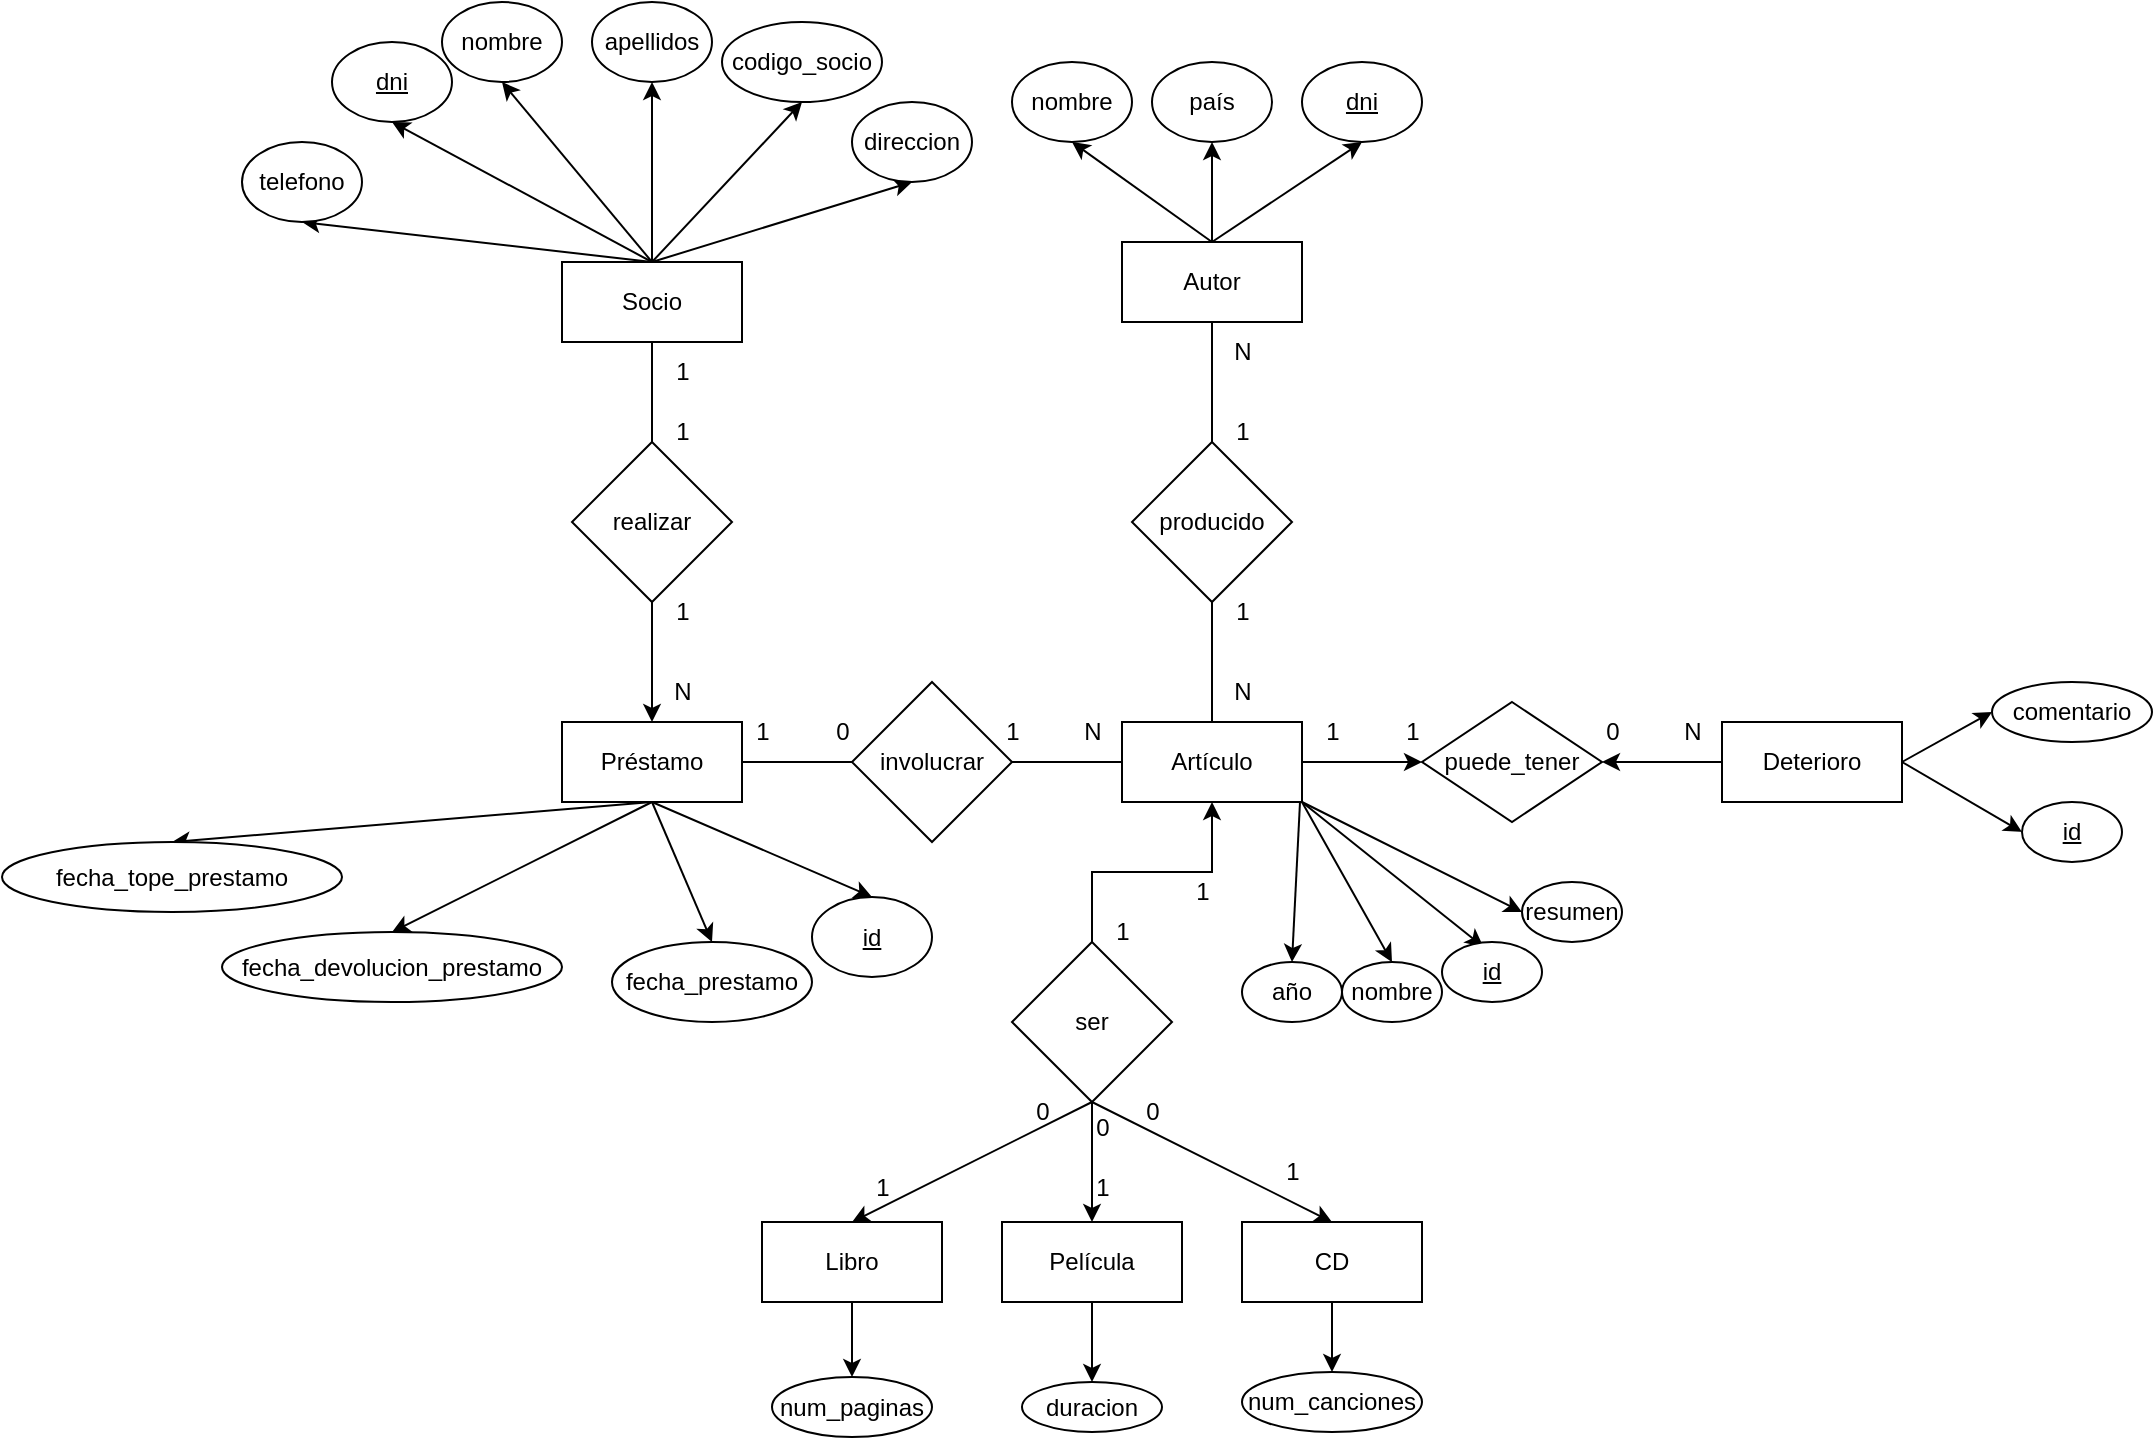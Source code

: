 <mxfile version="22.0.4" type="github">
  <diagram id="R2lEEEUBdFMjLlhIrx00" name="Page-1">
    <mxGraphModel dx="1542" dy="780" grid="1" gridSize="10" guides="1" tooltips="1" connect="1" arrows="1" fold="1" page="1" pageScale="1" pageWidth="850" pageHeight="1100" math="0" shadow="0" extFonts="Permanent Marker^https://fonts.googleapis.com/css?family=Permanent+Marker">
      <root>
        <mxCell id="0" />
        <mxCell id="1" parent="0" />
        <mxCell id="sgaFnyZZiUt3jDesd7pH-22" style="edgeStyle=orthogonalEdgeStyle;rounded=0;orthogonalLoop=1;jettySize=auto;html=1;exitX=0.5;exitY=1;exitDx=0;exitDy=0;entryX=0.5;entryY=0;entryDx=0;entryDy=0;endArrow=none;endFill=0;startArrow=none;startFill=0;" parent="1" source="E6m6vIRPyxe-GZxMIqmL-1" target="E6m6vIRPyxe-GZxMIqmL-11" edge="1">
          <mxGeometry relative="1" as="geometry">
            <Array as="points">
              <mxPoint x="245" y="380" />
              <mxPoint x="245" y="380" />
            </Array>
          </mxGeometry>
        </mxCell>
        <mxCell id="zfco7tpVMm1-KLnKmDTs-33" style="rounded=0;orthogonalLoop=1;jettySize=auto;html=1;entryX=0.5;entryY=1;entryDx=0;entryDy=0;exitX=0.5;exitY=0;exitDx=0;exitDy=0;" parent="1" source="E6m6vIRPyxe-GZxMIqmL-1" target="E6m6vIRPyxe-GZxMIqmL-24" edge="1">
          <mxGeometry relative="1" as="geometry" />
        </mxCell>
        <mxCell id="zfco7tpVMm1-KLnKmDTs-34" style="rounded=0;orthogonalLoop=1;jettySize=auto;html=1;entryX=0.5;entryY=1;entryDx=0;entryDy=0;exitX=0.5;exitY=0;exitDx=0;exitDy=0;" parent="1" source="E6m6vIRPyxe-GZxMIqmL-1" target="E6m6vIRPyxe-GZxMIqmL-15" edge="1">
          <mxGeometry relative="1" as="geometry" />
        </mxCell>
        <mxCell id="zfco7tpVMm1-KLnKmDTs-76" style="edgeStyle=none;rounded=0;orthogonalLoop=1;jettySize=auto;html=1;entryX=0.5;entryY=1;entryDx=0;entryDy=0;" parent="1" source="E6m6vIRPyxe-GZxMIqmL-1" target="E6m6vIRPyxe-GZxMIqmL-16" edge="1">
          <mxGeometry relative="1" as="geometry" />
        </mxCell>
        <mxCell id="zfco7tpVMm1-KLnKmDTs-78" style="edgeStyle=none;rounded=0;orthogonalLoop=1;jettySize=auto;html=1;entryX=0.5;entryY=1;entryDx=0;entryDy=0;exitX=0.5;exitY=0;exitDx=0;exitDy=0;" parent="1" source="E6m6vIRPyxe-GZxMIqmL-1" target="E6m6vIRPyxe-GZxMIqmL-18" edge="1">
          <mxGeometry relative="1" as="geometry" />
        </mxCell>
        <mxCell id="EspSLNUIWGubl8jNGFFg-2" style="rounded=0;orthogonalLoop=1;jettySize=auto;html=1;entryX=0.5;entryY=1;entryDx=0;entryDy=0;" edge="1" parent="1" target="EspSLNUIWGubl8jNGFFg-1">
          <mxGeometry relative="1" as="geometry">
            <mxPoint x="245" y="360" as="sourcePoint" />
          </mxGeometry>
        </mxCell>
        <mxCell id="E6m6vIRPyxe-GZxMIqmL-1" value="Socio" style="rounded=0;whiteSpace=wrap;html=1;" parent="1" vertex="1">
          <mxGeometry x="200" y="360" width="90" height="40" as="geometry" />
        </mxCell>
        <mxCell id="zfco7tpVMm1-KLnKmDTs-11" style="rounded=0;orthogonalLoop=1;jettySize=auto;html=1;entryX=0.414;entryY=0.081;entryDx=0;entryDy=0;exitX=1;exitY=1;exitDx=0;exitDy=0;entryPerimeter=0;" parent="1" source="E6m6vIRPyxe-GZxMIqmL-4" target="E6m6vIRPyxe-GZxMIqmL-29" edge="1">
          <mxGeometry relative="1" as="geometry" />
        </mxCell>
        <mxCell id="zfco7tpVMm1-KLnKmDTs-12" style="rounded=0;orthogonalLoop=1;jettySize=auto;html=1;exitX=1;exitY=1;exitDx=0;exitDy=0;entryX=0.5;entryY=0;entryDx=0;entryDy=0;" parent="1" source="E6m6vIRPyxe-GZxMIqmL-4" target="E6m6vIRPyxe-GZxMIqmL-31" edge="1">
          <mxGeometry relative="1" as="geometry">
            <mxPoint x="640" y="690" as="targetPoint" />
          </mxGeometry>
        </mxCell>
        <mxCell id="zfco7tpVMm1-KLnKmDTs-13" style="rounded=0;orthogonalLoop=1;jettySize=auto;html=1;entryX=0.5;entryY=0;entryDx=0;entryDy=0;exitX=1;exitY=0.5;exitDx=0;exitDy=0;" parent="1" source="E6m6vIRPyxe-GZxMIqmL-4" target="E6m6vIRPyxe-GZxMIqmL-32" edge="1">
          <mxGeometry relative="1" as="geometry" />
        </mxCell>
        <mxCell id="zfco7tpVMm1-KLnKmDTs-14" style="rounded=0;orthogonalLoop=1;jettySize=auto;html=1;entryX=0;entryY=0.5;entryDx=0;entryDy=0;exitX=1;exitY=1;exitDx=0;exitDy=0;" parent="1" source="E6m6vIRPyxe-GZxMIqmL-4" target="zfco7tpVMm1-KLnKmDTs-15" edge="1">
          <mxGeometry relative="1" as="geometry">
            <mxPoint x="660" y="610" as="targetPoint" />
          </mxGeometry>
        </mxCell>
        <mxCell id="zfco7tpVMm1-KLnKmDTs-16" style="edgeStyle=orthogonalEdgeStyle;rounded=0;orthogonalLoop=1;jettySize=auto;html=1;entryX=0;entryY=0.5;entryDx=0;entryDy=0;" parent="1" source="E6m6vIRPyxe-GZxMIqmL-4" target="zfco7tpVMm1-KLnKmDTs-18" edge="1">
          <mxGeometry relative="1" as="geometry">
            <mxPoint x="680" y="610" as="targetPoint" />
          </mxGeometry>
        </mxCell>
        <mxCell id="E6m6vIRPyxe-GZxMIqmL-4" value="&lt;div&gt;Artículo&lt;/div&gt;" style="rounded=0;whiteSpace=wrap;html=1;" parent="1" vertex="1">
          <mxGeometry x="480" y="590" width="90" height="40" as="geometry" />
        </mxCell>
        <mxCell id="zfco7tpVMm1-KLnKmDTs-22" style="rounded=0;orthogonalLoop=1;jettySize=auto;html=1;entryX=0.5;entryY=1;entryDx=0;entryDy=0;exitX=0.5;exitY=0;exitDx=0;exitDy=0;" parent="1" source="E6m6vIRPyxe-GZxMIqmL-5" target="E6m6vIRPyxe-GZxMIqmL-43" edge="1">
          <mxGeometry relative="1" as="geometry" />
        </mxCell>
        <mxCell id="zfco7tpVMm1-KLnKmDTs-23" style="rounded=0;orthogonalLoop=1;jettySize=auto;html=1;" parent="1" source="E6m6vIRPyxe-GZxMIqmL-5" target="E6m6vIRPyxe-GZxMIqmL-42" edge="1">
          <mxGeometry relative="1" as="geometry" />
        </mxCell>
        <mxCell id="zfco7tpVMm1-KLnKmDTs-25" style="rounded=0;orthogonalLoop=1;jettySize=auto;html=1;entryX=0.5;entryY=1;entryDx=0;entryDy=0;exitX=0.5;exitY=0;exitDx=0;exitDy=0;" parent="1" source="E6m6vIRPyxe-GZxMIqmL-5" target="zfco7tpVMm1-KLnKmDTs-24" edge="1">
          <mxGeometry relative="1" as="geometry" />
        </mxCell>
        <mxCell id="E6m6vIRPyxe-GZxMIqmL-5" value="Autor" style="rounded=0;whiteSpace=wrap;html=1;" parent="1" vertex="1">
          <mxGeometry x="480" y="350" width="90" height="40" as="geometry" />
        </mxCell>
        <mxCell id="zfco7tpVMm1-KLnKmDTs-4" style="edgeStyle=orthogonalEdgeStyle;rounded=0;orthogonalLoop=1;jettySize=auto;html=1;entryX=0.5;entryY=0;entryDx=0;entryDy=0;" parent="1" source="E6m6vIRPyxe-GZxMIqmL-6" target="zfco7tpVMm1-KLnKmDTs-7" edge="1">
          <mxGeometry relative="1" as="geometry">
            <mxPoint x="435" y="880" as="targetPoint" />
          </mxGeometry>
        </mxCell>
        <mxCell id="E6m6vIRPyxe-GZxMIqmL-6" value="Libro" style="rounded=0;whiteSpace=wrap;html=1;" parent="1" vertex="1">
          <mxGeometry x="300" y="840" width="90" height="40" as="geometry" />
        </mxCell>
        <mxCell id="zfco7tpVMm1-KLnKmDTs-6" style="edgeStyle=orthogonalEdgeStyle;rounded=0;orthogonalLoop=1;jettySize=auto;html=1;entryX=0.5;entryY=0;entryDx=0;entryDy=0;" parent="1" source="E6m6vIRPyxe-GZxMIqmL-7" target="zfco7tpVMm1-KLnKmDTs-8" edge="1">
          <mxGeometry relative="1" as="geometry">
            <mxPoint x="650" y="880" as="targetPoint" />
          </mxGeometry>
        </mxCell>
        <mxCell id="E6m6vIRPyxe-GZxMIqmL-7" value="CD" style="rounded=0;whiteSpace=wrap;html=1;" parent="1" vertex="1">
          <mxGeometry x="540" y="840" width="90" height="40" as="geometry" />
        </mxCell>
        <mxCell id="zfco7tpVMm1-KLnKmDTs-5" style="edgeStyle=orthogonalEdgeStyle;rounded=0;orthogonalLoop=1;jettySize=auto;html=1;entryX=0.5;entryY=0;entryDx=0;entryDy=0;" parent="1" source="E6m6vIRPyxe-GZxMIqmL-8" target="zfco7tpVMm1-KLnKmDTs-9" edge="1">
          <mxGeometry relative="1" as="geometry">
            <mxPoint x="540" y="890" as="targetPoint" />
          </mxGeometry>
        </mxCell>
        <mxCell id="E6m6vIRPyxe-GZxMIqmL-8" value="Película" style="rounded=0;whiteSpace=wrap;html=1;" parent="1" vertex="1">
          <mxGeometry x="420" y="840" width="90" height="40" as="geometry" />
        </mxCell>
        <mxCell id="zfco7tpVMm1-KLnKmDTs-30" style="rounded=0;orthogonalLoop=1;jettySize=auto;html=1;entryX=0.5;entryY=0;entryDx=0;entryDy=0;exitX=0.5;exitY=1;exitDx=0;exitDy=0;" parent="1" source="E6m6vIRPyxe-GZxMIqmL-9" target="E6m6vIRPyxe-GZxMIqmL-46" edge="1">
          <mxGeometry relative="1" as="geometry" />
        </mxCell>
        <mxCell id="zfco7tpVMm1-KLnKmDTs-31" style="rounded=0;orthogonalLoop=1;jettySize=auto;html=1;entryX=0.5;entryY=0;entryDx=0;entryDy=0;exitX=0.5;exitY=1;exitDx=0;exitDy=0;" parent="1" source="E6m6vIRPyxe-GZxMIqmL-9" target="E6m6vIRPyxe-GZxMIqmL-48" edge="1">
          <mxGeometry relative="1" as="geometry" />
        </mxCell>
        <mxCell id="zfco7tpVMm1-KLnKmDTs-32" style="rounded=0;orthogonalLoop=1;jettySize=auto;html=1;entryX=0.5;entryY=0;entryDx=0;entryDy=0;exitX=0.5;exitY=1;exitDx=0;exitDy=0;" parent="1" source="E6m6vIRPyxe-GZxMIqmL-9" target="E6m6vIRPyxe-GZxMIqmL-47" edge="1">
          <mxGeometry relative="1" as="geometry" />
        </mxCell>
        <mxCell id="W6iFnz3wGfSfd8nMx3Qx-3" style="rounded=0;orthogonalLoop=1;jettySize=auto;html=1;entryX=0.5;entryY=0;entryDx=0;entryDy=0;exitX=0.5;exitY=1;exitDx=0;exitDy=0;" parent="1" source="E6m6vIRPyxe-GZxMIqmL-9" target="W6iFnz3wGfSfd8nMx3Qx-1" edge="1">
          <mxGeometry relative="1" as="geometry" />
        </mxCell>
        <mxCell id="E6m6vIRPyxe-GZxMIqmL-9" value="Préstamo" style="rounded=0;whiteSpace=wrap;html=1;" parent="1" vertex="1">
          <mxGeometry x="200" y="590" width="90" height="40" as="geometry" />
        </mxCell>
        <mxCell id="E6m6vIRPyxe-GZxMIqmL-11" value="realizar" style="rhombus;whiteSpace=wrap;html=1;" parent="1" vertex="1">
          <mxGeometry x="205" y="450" width="80" height="80" as="geometry" />
        </mxCell>
        <mxCell id="sgaFnyZZiUt3jDesd7pH-8" style="edgeStyle=orthogonalEdgeStyle;rounded=0;orthogonalLoop=1;jettySize=auto;html=1;exitX=1;exitY=0.5;exitDx=0;exitDy=0;entryX=0;entryY=0.5;entryDx=0;entryDy=0;endArrow=none;endFill=0;startArrow=none;startFill=0;" parent="1" source="E6m6vIRPyxe-GZxMIqmL-12" target="E6m6vIRPyxe-GZxMIqmL-4" edge="1">
          <mxGeometry relative="1" as="geometry" />
        </mxCell>
        <mxCell id="sgaFnyZZiUt3jDesd7pH-9" style="edgeStyle=orthogonalEdgeStyle;rounded=0;orthogonalLoop=1;jettySize=auto;html=1;entryX=1;entryY=0.5;entryDx=0;entryDy=0;endArrow=none;endFill=0;startArrow=none;startFill=0;" parent="1" source="E6m6vIRPyxe-GZxMIqmL-12" target="E6m6vIRPyxe-GZxMIqmL-9" edge="1">
          <mxGeometry relative="1" as="geometry" />
        </mxCell>
        <mxCell id="E6m6vIRPyxe-GZxMIqmL-12" value="involucrar" style="rhombus;whiteSpace=wrap;html=1;" parent="1" vertex="1">
          <mxGeometry x="345" y="570" width="80" height="80" as="geometry" />
        </mxCell>
        <mxCell id="sgaFnyZZiUt3jDesd7pH-6" style="edgeStyle=orthogonalEdgeStyle;rounded=0;orthogonalLoop=1;jettySize=auto;html=1;entryX=0.5;entryY=0;entryDx=0;entryDy=0;endArrow=none;endFill=0;startArrow=none;startFill=0;" parent="1" source="E6m6vIRPyxe-GZxMIqmL-13" target="E6m6vIRPyxe-GZxMIqmL-4" edge="1">
          <mxGeometry relative="1" as="geometry" />
        </mxCell>
        <mxCell id="sgaFnyZZiUt3jDesd7pH-7" style="edgeStyle=orthogonalEdgeStyle;rounded=0;orthogonalLoop=1;jettySize=auto;html=1;entryX=0.5;entryY=1;entryDx=0;entryDy=0;endArrow=none;endFill=0;startArrow=none;startFill=0;" parent="1" source="E6m6vIRPyxe-GZxMIqmL-13" target="E6m6vIRPyxe-GZxMIqmL-5" edge="1">
          <mxGeometry relative="1" as="geometry" />
        </mxCell>
        <mxCell id="E6m6vIRPyxe-GZxMIqmL-13" value="producido" style="rhombus;whiteSpace=wrap;html=1;" parent="1" vertex="1">
          <mxGeometry x="485" y="450" width="80" height="80" as="geometry" />
        </mxCell>
        <mxCell id="E6m6vIRPyxe-GZxMIqmL-15" value="nombre" style="ellipse;whiteSpace=wrap;html=1;" parent="1" vertex="1">
          <mxGeometry x="140" y="230" width="60" height="40" as="geometry" />
        </mxCell>
        <mxCell id="E6m6vIRPyxe-GZxMIqmL-16" value="apellidos" style="ellipse;whiteSpace=wrap;html=1;" parent="1" vertex="1">
          <mxGeometry x="215" y="230" width="60" height="40" as="geometry" />
        </mxCell>
        <mxCell id="E6m6vIRPyxe-GZxMIqmL-17" value="codigo_socio" style="ellipse;whiteSpace=wrap;html=1;" parent="1" vertex="1">
          <mxGeometry x="280" y="240" width="80" height="40" as="geometry" />
        </mxCell>
        <mxCell id="E6m6vIRPyxe-GZxMIqmL-18" value="direccion" style="ellipse;whiteSpace=wrap;html=1;" parent="1" vertex="1">
          <mxGeometry x="345" y="280" width="60" height="40" as="geometry" />
        </mxCell>
        <mxCell id="E6m6vIRPyxe-GZxMIqmL-24" value="dni" style="ellipse;whiteSpace=wrap;html=1;fontStyle=4" parent="1" vertex="1">
          <mxGeometry x="85" y="250" width="60" height="40" as="geometry" />
        </mxCell>
        <mxCell id="E6m6vIRPyxe-GZxMIqmL-29" value="id" style="ellipse;whiteSpace=wrap;html=1;fontStyle=4" parent="1" vertex="1">
          <mxGeometry x="640" y="700" width="50" height="30" as="geometry" />
        </mxCell>
        <mxCell id="E6m6vIRPyxe-GZxMIqmL-31" value="nombre" style="ellipse;whiteSpace=wrap;html=1;fontStyle=0" parent="1" vertex="1">
          <mxGeometry x="590" y="710" width="50" height="30" as="geometry" />
        </mxCell>
        <mxCell id="E6m6vIRPyxe-GZxMIqmL-32" value="año" style="ellipse;whiteSpace=wrap;html=1;fontStyle=0" parent="1" vertex="1">
          <mxGeometry x="540" y="710" width="50" height="30" as="geometry" />
        </mxCell>
        <mxCell id="E6m6vIRPyxe-GZxMIqmL-42" value="país" style="ellipse;whiteSpace=wrap;html=1;fontStyle=0" parent="1" vertex="1">
          <mxGeometry x="495" y="260" width="60" height="40" as="geometry" />
        </mxCell>
        <mxCell id="E6m6vIRPyxe-GZxMIqmL-43" value="nombre" style="ellipse;whiteSpace=wrap;html=1;fontStyle=0" parent="1" vertex="1">
          <mxGeometry x="425" y="260" width="60" height="40" as="geometry" />
        </mxCell>
        <mxCell id="E6m6vIRPyxe-GZxMIqmL-46" value="id" style="ellipse;whiteSpace=wrap;html=1;fontStyle=4" parent="1" vertex="1">
          <mxGeometry x="325" y="677.5" width="60" height="40" as="geometry" />
        </mxCell>
        <mxCell id="E6m6vIRPyxe-GZxMIqmL-47" value="fecha_prestamo" style="ellipse;whiteSpace=wrap;html=1;" parent="1" vertex="1">
          <mxGeometry x="225" y="700" width="100" height="40" as="geometry" />
        </mxCell>
        <mxCell id="E6m6vIRPyxe-GZxMIqmL-48" value="fecha_devolucion_prestamo" style="ellipse;whiteSpace=wrap;html=1;" parent="1" vertex="1">
          <mxGeometry x="30" y="695" width="170" height="35" as="geometry" />
        </mxCell>
        <mxCell id="zfco7tpVMm1-KLnKmDTs-1" style="rounded=0;orthogonalLoop=1;jettySize=auto;html=1;entryX=0.5;entryY=0;entryDx=0;entryDy=0;exitX=0.5;exitY=1;exitDx=0;exitDy=0;" parent="1" source="sgaFnyZZiUt3jDesd7pH-1" target="E6m6vIRPyxe-GZxMIqmL-6" edge="1">
          <mxGeometry relative="1" as="geometry" />
        </mxCell>
        <mxCell id="zfco7tpVMm1-KLnKmDTs-2" style="edgeStyle=orthogonalEdgeStyle;rounded=0;orthogonalLoop=1;jettySize=auto;html=1;entryX=0.5;entryY=0;entryDx=0;entryDy=0;" parent="1" source="sgaFnyZZiUt3jDesd7pH-1" target="E6m6vIRPyxe-GZxMIqmL-8" edge="1">
          <mxGeometry relative="1" as="geometry" />
        </mxCell>
        <mxCell id="zfco7tpVMm1-KLnKmDTs-3" style="rounded=0;orthogonalLoop=1;jettySize=auto;html=1;exitX=0.5;exitY=1;exitDx=0;exitDy=0;entryX=0.5;entryY=0;entryDx=0;entryDy=0;" parent="1" source="sgaFnyZZiUt3jDesd7pH-1" target="E6m6vIRPyxe-GZxMIqmL-7" edge="1">
          <mxGeometry relative="1" as="geometry" />
        </mxCell>
        <mxCell id="sgaFnyZZiUt3jDesd7pH-1" value="ser" style="rhombus;whiteSpace=wrap;html=1;" parent="1" vertex="1">
          <mxGeometry x="425" y="700" width="80" height="80" as="geometry" />
        </mxCell>
        <mxCell id="sgaFnyZZiUt3jDesd7pH-10" style="edgeStyle=orthogonalEdgeStyle;rounded=0;orthogonalLoop=1;jettySize=auto;html=1;entryX=0.5;entryY=0;entryDx=0;entryDy=0;" parent="1" source="E6m6vIRPyxe-GZxMIqmL-11" target="E6m6vIRPyxe-GZxMIqmL-9" edge="1">
          <mxGeometry relative="1" as="geometry" />
        </mxCell>
        <mxCell id="PhbIzcJ0piBYWyEh7KNi-4" style="edgeStyle=orthogonalEdgeStyle;rounded=0;orthogonalLoop=1;jettySize=auto;html=1;exitX=0.5;exitY=0;exitDx=0;exitDy=0;entryX=0.5;entryY=1;entryDx=0;entryDy=0;" parent="1" source="sgaFnyZZiUt3jDesd7pH-1" target="E6m6vIRPyxe-GZxMIqmL-4" edge="1">
          <mxGeometry relative="1" as="geometry" />
        </mxCell>
        <mxCell id="zfco7tpVMm1-KLnKmDTs-7" value="num_paginas" style="ellipse;whiteSpace=wrap;html=1;fontStyle=0" parent="1" vertex="1">
          <mxGeometry x="305" y="917.5" width="80" height="30" as="geometry" />
        </mxCell>
        <mxCell id="zfco7tpVMm1-KLnKmDTs-8" value="num_canciones" style="ellipse;whiteSpace=wrap;html=1;fontStyle=0" parent="1" vertex="1">
          <mxGeometry x="540" y="915" width="90" height="30" as="geometry" />
        </mxCell>
        <mxCell id="zfco7tpVMm1-KLnKmDTs-9" value="duracion" style="ellipse;whiteSpace=wrap;html=1;fontStyle=0" parent="1" vertex="1">
          <mxGeometry x="430" y="920" width="70" height="25" as="geometry" />
        </mxCell>
        <mxCell id="zfco7tpVMm1-KLnKmDTs-15" value="resumen" style="ellipse;whiteSpace=wrap;html=1;fontStyle=0" parent="1" vertex="1">
          <mxGeometry x="680" y="670" width="50" height="30" as="geometry" />
        </mxCell>
        <mxCell id="zfco7tpVMm1-KLnKmDTs-19" style="edgeStyle=orthogonalEdgeStyle;rounded=0;orthogonalLoop=1;jettySize=auto;html=1;exitX=0;exitY=0.5;exitDx=0;exitDy=0;" parent="1" source="zfco7tpVMm1-KLnKmDTs-20" target="zfco7tpVMm1-KLnKmDTs-18" edge="1">
          <mxGeometry relative="1" as="geometry">
            <mxPoint x="800.0" y="610" as="sourcePoint" />
          </mxGeometry>
        </mxCell>
        <mxCell id="zfco7tpVMm1-KLnKmDTs-18" value="puede_tener" style="rhombus;whiteSpace=wrap;html=1;" parent="1" vertex="1">
          <mxGeometry x="630" y="580" width="90" height="60" as="geometry" />
        </mxCell>
        <mxCell id="zfco7tpVMm1-KLnKmDTs-28" style="rounded=0;orthogonalLoop=1;jettySize=auto;html=1;entryX=0;entryY=0.5;entryDx=0;entryDy=0;exitX=1;exitY=0.5;exitDx=0;exitDy=0;" parent="1" source="zfco7tpVMm1-KLnKmDTs-20" target="zfco7tpVMm1-KLnKmDTs-26" edge="1">
          <mxGeometry relative="1" as="geometry" />
        </mxCell>
        <mxCell id="zfco7tpVMm1-KLnKmDTs-29" style="rounded=0;orthogonalLoop=1;jettySize=auto;html=1;entryX=0;entryY=0.5;entryDx=0;entryDy=0;exitX=1;exitY=0.5;exitDx=0;exitDy=0;" parent="1" source="zfco7tpVMm1-KLnKmDTs-20" target="zfco7tpVMm1-KLnKmDTs-27" edge="1">
          <mxGeometry relative="1" as="geometry" />
        </mxCell>
        <mxCell id="zfco7tpVMm1-KLnKmDTs-20" value="&lt;div&gt;Deterioro&lt;/div&gt;" style="rounded=0;whiteSpace=wrap;html=1;" parent="1" vertex="1">
          <mxGeometry x="780" y="590" width="90" height="40" as="geometry" />
        </mxCell>
        <mxCell id="zfco7tpVMm1-KLnKmDTs-24" value="&lt;u&gt;dni&lt;/u&gt;" style="ellipse;whiteSpace=wrap;html=1;fontStyle=0" parent="1" vertex="1">
          <mxGeometry x="570" y="260" width="60" height="40" as="geometry" />
        </mxCell>
        <mxCell id="zfco7tpVMm1-KLnKmDTs-26" value="comentario" style="ellipse;whiteSpace=wrap;html=1;fontStyle=0" parent="1" vertex="1">
          <mxGeometry x="915" y="570" width="80" height="30" as="geometry" />
        </mxCell>
        <mxCell id="zfco7tpVMm1-KLnKmDTs-27" value="&lt;u&gt;id&lt;/u&gt;" style="ellipse;whiteSpace=wrap;html=1;fontStyle=0" parent="1" vertex="1">
          <mxGeometry x="930" y="630" width="50" height="30" as="geometry" />
        </mxCell>
        <mxCell id="zfco7tpVMm1-KLnKmDTs-44" value="0" style="text;html=1;align=center;verticalAlign=middle;resizable=0;points=[];autosize=1;strokeColor=none;fillColor=none;" parent="1" vertex="1">
          <mxGeometry x="480" y="770" width="30" height="30" as="geometry" />
        </mxCell>
        <mxCell id="zfco7tpVMm1-KLnKmDTs-45" value="0" style="text;html=1;align=center;verticalAlign=middle;resizable=0;points=[];autosize=1;strokeColor=none;fillColor=none;" parent="1" vertex="1">
          <mxGeometry x="455" y="777.6" width="30" height="30" as="geometry" />
        </mxCell>
        <mxCell id="zfco7tpVMm1-KLnKmDTs-46" value="0" style="text;html=1;align=center;verticalAlign=middle;resizable=0;points=[];autosize=1;strokeColor=none;fillColor=none;" parent="1" vertex="1">
          <mxGeometry x="425" y="770" width="30" height="30" as="geometry" />
        </mxCell>
        <mxCell id="zfco7tpVMm1-KLnKmDTs-47" value="1" style="text;html=1;align=center;verticalAlign=middle;resizable=0;points=[];autosize=1;strokeColor=none;fillColor=none;" parent="1" vertex="1">
          <mxGeometry x="550" y="800" width="30" height="30" as="geometry" />
        </mxCell>
        <mxCell id="zfco7tpVMm1-KLnKmDTs-48" value="1" style="text;html=1;align=center;verticalAlign=middle;resizable=0;points=[];autosize=1;strokeColor=none;fillColor=none;" parent="1" vertex="1">
          <mxGeometry x="455" y="807.6" width="30" height="30" as="geometry" />
        </mxCell>
        <mxCell id="zfco7tpVMm1-KLnKmDTs-49" value="1" style="text;html=1;align=center;verticalAlign=middle;resizable=0;points=[];autosize=1;strokeColor=none;fillColor=none;" parent="1" vertex="1">
          <mxGeometry x="345" y="807.6" width="30" height="30" as="geometry" />
        </mxCell>
        <mxCell id="zfco7tpVMm1-KLnKmDTs-50" value="1" style="text;html=1;align=center;verticalAlign=middle;resizable=0;points=[];autosize=1;strokeColor=none;fillColor=none;" parent="1" vertex="1">
          <mxGeometry x="465" y="680" width="30" height="30" as="geometry" />
        </mxCell>
        <mxCell id="zfco7tpVMm1-KLnKmDTs-53" value="1" style="text;html=1;align=center;verticalAlign=middle;resizable=0;points=[];autosize=1;strokeColor=none;fillColor=none;" parent="1" vertex="1">
          <mxGeometry x="505" y="660" width="30" height="30" as="geometry" />
        </mxCell>
        <mxCell id="zfco7tpVMm1-KLnKmDTs-54" value="0" style="text;html=1;align=center;verticalAlign=middle;resizable=0;points=[];autosize=1;strokeColor=none;fillColor=none;" parent="1" vertex="1">
          <mxGeometry x="710" y="580" width="30" height="30" as="geometry" />
        </mxCell>
        <mxCell id="zfco7tpVMm1-KLnKmDTs-55" value="N" style="text;html=1;align=center;verticalAlign=middle;resizable=0;points=[];autosize=1;strokeColor=none;fillColor=none;" parent="1" vertex="1">
          <mxGeometry x="750" y="580" width="30" height="30" as="geometry" />
        </mxCell>
        <mxCell id="zfco7tpVMm1-KLnKmDTs-56" value="1" style="text;html=1;align=center;verticalAlign=middle;resizable=0;points=[];autosize=1;strokeColor=none;fillColor=none;" parent="1" vertex="1">
          <mxGeometry x="610" y="580" width="30" height="30" as="geometry" />
        </mxCell>
        <mxCell id="zfco7tpVMm1-KLnKmDTs-57" value="1" style="text;html=1;align=center;verticalAlign=middle;resizable=0;points=[];autosize=1;strokeColor=none;fillColor=none;" parent="1" vertex="1">
          <mxGeometry x="570" y="580" width="30" height="30" as="geometry" />
        </mxCell>
        <mxCell id="zfco7tpVMm1-KLnKmDTs-59" value="1" style="text;html=1;align=center;verticalAlign=middle;resizable=0;points=[];autosize=1;strokeColor=none;fillColor=none;" parent="1" vertex="1">
          <mxGeometry x="525" y="430" width="30" height="30" as="geometry" />
        </mxCell>
        <mxCell id="zfco7tpVMm1-KLnKmDTs-61" value="N" style="text;html=1;align=center;verticalAlign=middle;resizable=0;points=[];autosize=1;strokeColor=none;fillColor=none;" parent="1" vertex="1">
          <mxGeometry x="525" y="390" width="30" height="30" as="geometry" />
        </mxCell>
        <mxCell id="zfco7tpVMm1-KLnKmDTs-62" value="1" style="text;html=1;align=center;verticalAlign=middle;resizable=0;points=[];autosize=1;strokeColor=none;fillColor=none;" parent="1" vertex="1">
          <mxGeometry x="525" y="520" width="30" height="30" as="geometry" />
        </mxCell>
        <mxCell id="zfco7tpVMm1-KLnKmDTs-64" value="N" style="text;html=1;align=center;verticalAlign=middle;resizable=0;points=[];autosize=1;strokeColor=none;fillColor=none;" parent="1" vertex="1">
          <mxGeometry x="525" y="560" width="30" height="30" as="geometry" />
        </mxCell>
        <mxCell id="zfco7tpVMm1-KLnKmDTs-65" value="1" style="text;html=1;align=center;verticalAlign=middle;resizable=0;points=[];autosize=1;strokeColor=none;fillColor=none;" parent="1" vertex="1">
          <mxGeometry x="410" y="580" width="30" height="30" as="geometry" />
        </mxCell>
        <mxCell id="zfco7tpVMm1-KLnKmDTs-66" value="N" style="text;html=1;align=center;verticalAlign=middle;resizable=0;points=[];autosize=1;strokeColor=none;fillColor=none;" parent="1" vertex="1">
          <mxGeometry x="450" y="580" width="30" height="30" as="geometry" />
        </mxCell>
        <mxCell id="zfco7tpVMm1-KLnKmDTs-67" value="1" style="text;html=1;align=center;verticalAlign=middle;resizable=0;points=[];autosize=1;strokeColor=none;fillColor=none;" parent="1" vertex="1">
          <mxGeometry x="285" y="580" width="30" height="30" as="geometry" />
        </mxCell>
        <mxCell id="zfco7tpVMm1-KLnKmDTs-69" value="0" style="text;html=1;align=center;verticalAlign=middle;resizable=0;points=[];autosize=1;strokeColor=none;fillColor=none;" parent="1" vertex="1">
          <mxGeometry x="325" y="580" width="30" height="30" as="geometry" />
        </mxCell>
        <mxCell id="zfco7tpVMm1-KLnKmDTs-70" value="1" style="text;html=1;align=center;verticalAlign=middle;resizable=0;points=[];autosize=1;strokeColor=none;fillColor=none;" parent="1" vertex="1">
          <mxGeometry x="245" y="400" width="30" height="30" as="geometry" />
        </mxCell>
        <mxCell id="zfco7tpVMm1-KLnKmDTs-71" value="1" style="text;html=1;align=center;verticalAlign=middle;resizable=0;points=[];autosize=1;strokeColor=none;fillColor=none;" parent="1" vertex="1">
          <mxGeometry x="245" y="430" width="30" height="30" as="geometry" />
        </mxCell>
        <mxCell id="zfco7tpVMm1-KLnKmDTs-74" value="1" style="text;html=1;align=center;verticalAlign=middle;resizable=0;points=[];autosize=1;strokeColor=none;fillColor=none;" parent="1" vertex="1">
          <mxGeometry x="245" y="520" width="30" height="30" as="geometry" />
        </mxCell>
        <mxCell id="zfco7tpVMm1-KLnKmDTs-75" value="N" style="text;html=1;align=center;verticalAlign=middle;resizable=0;points=[];autosize=1;strokeColor=none;fillColor=none;" parent="1" vertex="1">
          <mxGeometry x="245" y="560" width="30" height="30" as="geometry" />
        </mxCell>
        <mxCell id="zfco7tpVMm1-KLnKmDTs-77" style="edgeStyle=none;rounded=0;orthogonalLoop=1;jettySize=auto;html=1;entryX=0.5;entryY=1;entryDx=0;entryDy=0;exitX=0.5;exitY=0;exitDx=0;exitDy=0;" parent="1" source="E6m6vIRPyxe-GZxMIqmL-1" target="E6m6vIRPyxe-GZxMIqmL-17" edge="1">
          <mxGeometry relative="1" as="geometry" />
        </mxCell>
        <mxCell id="W6iFnz3wGfSfd8nMx3Qx-1" value="fecha_tope_prestamo" style="ellipse;whiteSpace=wrap;html=1;" parent="1" vertex="1">
          <mxGeometry x="-80" y="650" width="170" height="35" as="geometry" />
        </mxCell>
        <mxCell id="EspSLNUIWGubl8jNGFFg-1" value="telefono" style="ellipse;whiteSpace=wrap;html=1;" vertex="1" parent="1">
          <mxGeometry x="40" y="300" width="60" height="40" as="geometry" />
        </mxCell>
      </root>
    </mxGraphModel>
  </diagram>
</mxfile>
